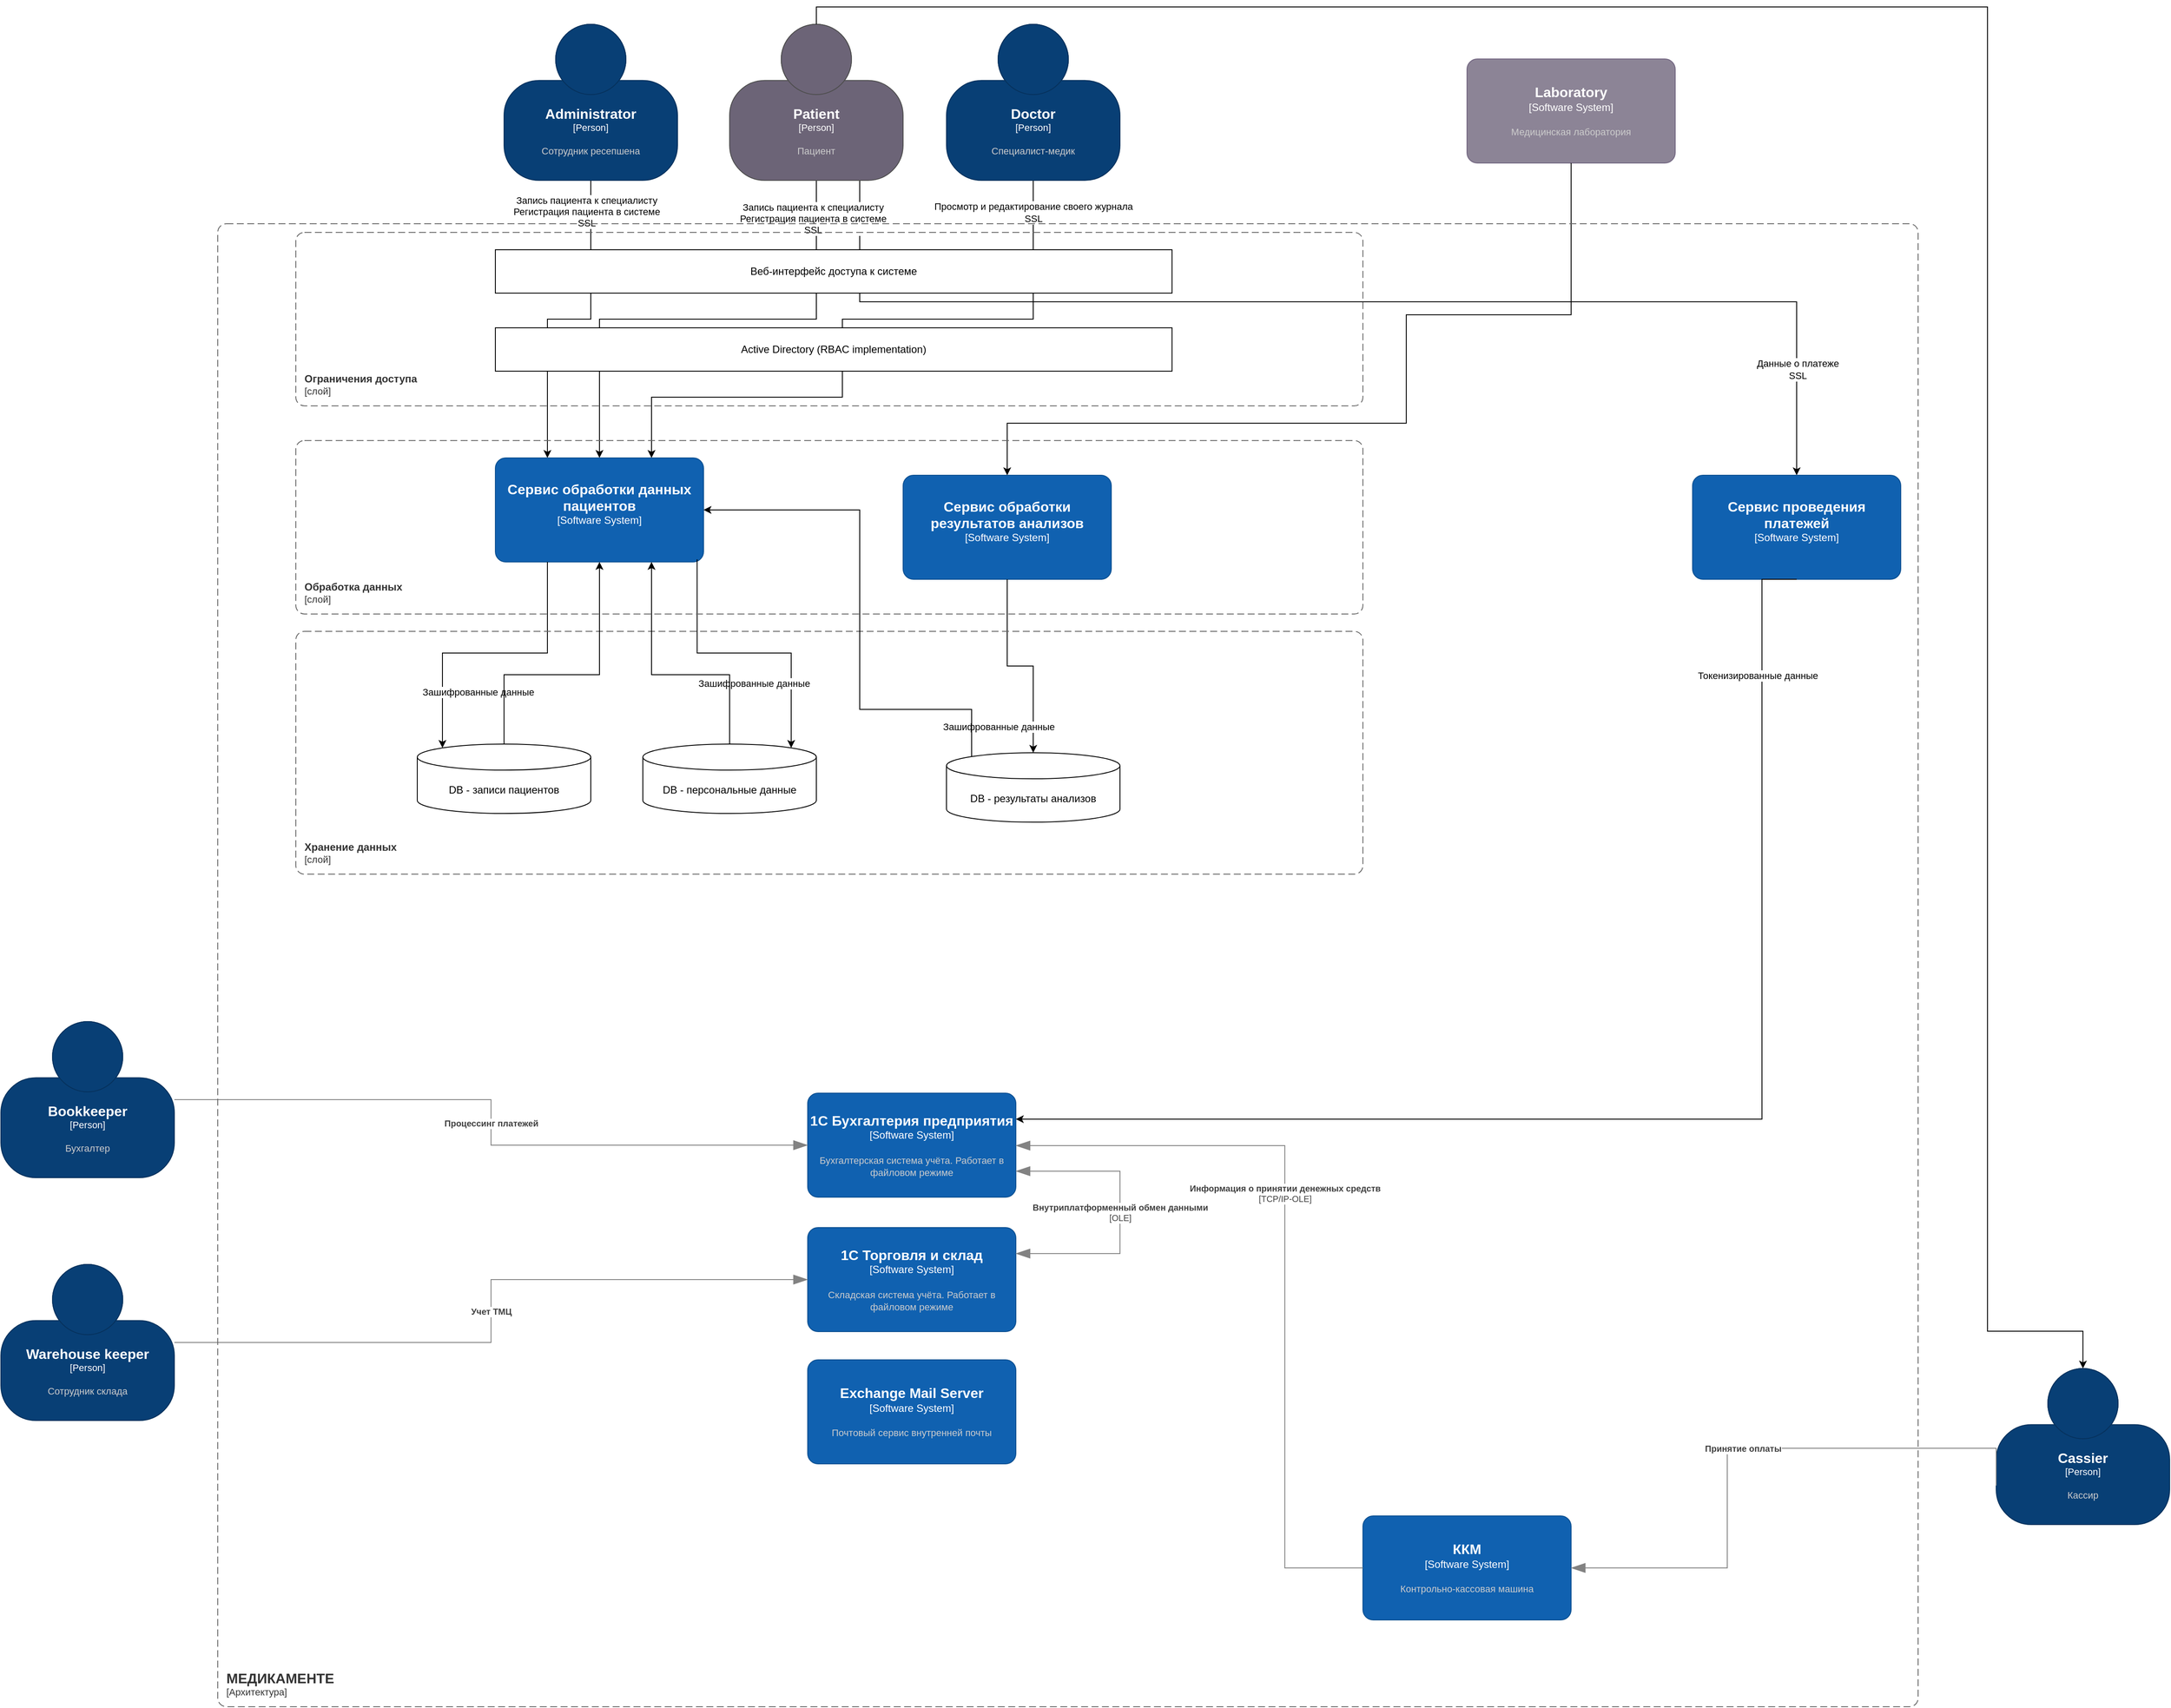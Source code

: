 <mxfile version="26.0.16">
  <diagram name="Страница — 1" id="flqb_vgoVWN2gIgyEzhE">
    <mxGraphModel dx="2878" dy="1887" grid="1" gridSize="10" guides="1" tooltips="1" connect="1" arrows="1" fold="1" page="1" pageScale="1" pageWidth="827" pageHeight="1169" math="0" shadow="0">
      <root>
        <mxCell id="0" />
        <mxCell id="1" parent="0" />
        <mxCell id="UXm_i9W23_YgZNJhrhPD-53" style="edgeStyle=orthogonalEdgeStyle;rounded=0;orthogonalLoop=1;jettySize=auto;html=1;exitX=0.75;exitY=1;exitDx=0;exitDy=0;exitPerimeter=0;entryX=0.5;entryY=0;entryDx=0;entryDy=0;entryPerimeter=0;" edge="1" parent="1" source="UXm_i9W23_YgZNJhrhPD-15" target="UXm_i9W23_YgZNJhrhPD-52">
          <mxGeometry relative="1" as="geometry">
            <Array as="points">
              <mxPoint x="120" y="320" />
              <mxPoint x="1200" y="320" />
            </Array>
          </mxGeometry>
        </mxCell>
        <mxCell id="UXm_i9W23_YgZNJhrhPD-57" value="Данные о платеже&lt;div&gt;SSL&lt;/div&gt;" style="edgeLabel;html=1;align=center;verticalAlign=middle;resizable=0;points=[];" vertex="1" connectable="0" parent="UXm_i9W23_YgZNJhrhPD-53">
          <mxGeometry x="0.828" y="1" relative="1" as="geometry">
            <mxPoint as="offset" />
          </mxGeometry>
        </mxCell>
        <mxCell id="UXm_i9W23_YgZNJhrhPD-16" style="edgeStyle=orthogonalEdgeStyle;rounded=0;orthogonalLoop=1;jettySize=auto;html=1;exitX=0.5;exitY=1;exitDx=0;exitDy=0;exitPerimeter=0;entryX=0.5;entryY=0;entryDx=0;entryDy=0;entryPerimeter=0;" edge="1" parent="1" source="UXm_i9W23_YgZNJhrhPD-15" target="UXm_i9W23_YgZNJhrhPD-8">
          <mxGeometry relative="1" as="geometry" />
        </mxCell>
        <mxCell id="UXm_i9W23_YgZNJhrhPD-20" value="Запись пациента к специалисту&lt;div&gt;Регистрация пациента в системе&lt;/div&gt;&lt;div&gt;SSL&lt;/div&gt;" style="edgeLabel;html=1;align=center;verticalAlign=middle;resizable=0;points=[];" vertex="1" connectable="0" parent="UXm_i9W23_YgZNJhrhPD-16">
          <mxGeometry x="-0.848" y="-4" relative="1" as="geometry">
            <mxPoint as="offset" />
          </mxGeometry>
        </mxCell>
        <mxCell id="UXm_i9W23_YgZNJhrhPD-22" style="edgeStyle=orthogonalEdgeStyle;rounded=0;orthogonalLoop=1;jettySize=auto;html=1;exitX=0.5;exitY=1;exitDx=0;exitDy=0;exitPerimeter=0;entryX=0.75;entryY=0;entryDx=0;entryDy=0;entryPerimeter=0;" edge="1" parent="1" source="UXm_i9W23_YgZNJhrhPD-3" target="UXm_i9W23_YgZNJhrhPD-8">
          <mxGeometry relative="1" as="geometry">
            <Array as="points">
              <mxPoint x="320" y="340" />
              <mxPoint x="100" y="340" />
              <mxPoint x="100" y="430" />
              <mxPoint x="-120" y="430" />
            </Array>
          </mxGeometry>
        </mxCell>
        <mxCell id="UXm_i9W23_YgZNJhrhPD-24" value="Просмотр и редактирование своего журнала&lt;div&gt;SSL&lt;/div&gt;" style="edgeLabel;html=1;align=center;verticalAlign=middle;resizable=0;points=[];" vertex="1" connectable="0" parent="UXm_i9W23_YgZNJhrhPD-22">
          <mxGeometry x="-0.903" relative="1" as="geometry">
            <mxPoint as="offset" />
          </mxGeometry>
        </mxCell>
        <object placeholders="1" c4Name="Doctor" c4Type="Person" c4Description="Специалист-медик" label="&lt;font style=&quot;font-size: 16px&quot;&gt;&lt;b&gt;%c4Name%&lt;/b&gt;&lt;/font&gt;&lt;div&gt;[%c4Type%]&lt;/div&gt;&lt;br&gt;&lt;div&gt;&lt;font style=&quot;font-size: 11px&quot;&gt;&lt;font color=&quot;#cccccc&quot;&gt;%c4Description%&lt;/font&gt;&lt;/div&gt;" id="UXm_i9W23_YgZNJhrhPD-3">
          <mxCell style="html=1;fontSize=11;dashed=0;whiteSpace=wrap;fillColor=#083F75;strokeColor=#06315C;fontColor=#ffffff;shape=mxgraph.c4.person2;align=center;metaEdit=1;points=[[0.5,0,0],[1,0.5,0],[1,0.75,0],[0.75,1,0],[0.5,1,0],[0.25,1,0],[0,0.75,0],[0,0.5,0]];resizable=0;" vertex="1" parent="1">
            <mxGeometry x="220" width="200" height="180" as="geometry" />
          </mxCell>
        </object>
        <mxCell id="UXm_i9W23_YgZNJhrhPD-7" style="edgeStyle=orthogonalEdgeStyle;rounded=0;orthogonalLoop=1;jettySize=auto;html=1;exitX=0.5;exitY=1;exitDx=0;exitDy=0;exitPerimeter=0;entryX=0.25;entryY=0;entryDx=0;entryDy=0;entryPerimeter=0;" edge="1" parent="1" source="UXm_i9W23_YgZNJhrhPD-4" target="UXm_i9W23_YgZNJhrhPD-8">
          <mxGeometry relative="1" as="geometry" />
        </mxCell>
        <mxCell id="UXm_i9W23_YgZNJhrhPD-10" value="Запись пациента к специалисту&lt;div&gt;Регистрация пациента в системе&lt;/div&gt;&lt;div&gt;SSL&lt;/div&gt;" style="edgeLabel;html=1;align=center;verticalAlign=middle;resizable=0;points=[];" vertex="1" connectable="0" parent="UXm_i9W23_YgZNJhrhPD-7">
          <mxGeometry x="-0.808" y="-5" relative="1" as="geometry">
            <mxPoint as="offset" />
          </mxGeometry>
        </mxCell>
        <object placeholders="1" c4Name="Administrator" c4Type="Person" c4Description="Сотрудник ресепшена" label="&lt;font style=&quot;font-size: 16px&quot;&gt;&lt;b&gt;%c4Name%&lt;/b&gt;&lt;/font&gt;&lt;div&gt;[%c4Type%]&lt;/div&gt;&lt;br&gt;&lt;div&gt;&lt;font style=&quot;font-size: 11px&quot;&gt;&lt;font color=&quot;#cccccc&quot;&gt;%c4Description%&lt;/font&gt;&lt;/div&gt;" id="UXm_i9W23_YgZNJhrhPD-4">
          <mxCell style="html=1;fontSize=11;dashed=0;whiteSpace=wrap;fillColor=#083F75;strokeColor=#06315C;fontColor=#ffffff;shape=mxgraph.c4.person2;align=center;metaEdit=1;points=[[0.5,0,0],[1,0.5,0],[1,0.75,0],[0.75,1,0],[0.5,1,0],[0.25,1,0],[0,0.75,0],[0,0.5,0]];resizable=0;" vertex="1" parent="1">
            <mxGeometry x="-290" width="200" height="180" as="geometry" />
          </mxCell>
        </object>
        <mxCell id="UXm_i9W23_YgZNJhrhPD-5" value="DB - записи пациентов" style="shape=cylinder3;whiteSpace=wrap;html=1;boundedLbl=1;backgroundOutline=1;size=15;" vertex="1" parent="1">
          <mxGeometry x="-390" y="830" width="200" height="80" as="geometry" />
        </mxCell>
        <object placeholders="1" c4Name="Сервис обработки данных пациентов" c4Type="Software System" c4Description="" label="&lt;font style=&quot;font-size: 16px&quot;&gt;&lt;b&gt;%c4Name%&lt;/b&gt;&lt;/font&gt;&lt;div&gt;[%c4Type%]&lt;/div&gt;&lt;br&gt;&lt;div&gt;&lt;font style=&quot;font-size: 11px&quot;&gt;&lt;font color=&quot;#cccccc&quot;&gt;%c4Description%&lt;/font&gt;&lt;/div&gt;" id="UXm_i9W23_YgZNJhrhPD-8">
          <mxCell style="rounded=1;whiteSpace=wrap;html=1;labelBackgroundColor=none;fillColor=#1061B0;fontColor=#ffffff;align=center;arcSize=10;strokeColor=#0D5091;metaEdit=1;resizable=0;points=[[0.25,0,0],[0.5,0,0],[0.75,0,0],[1,0.25,0],[1,0.5,0],[1,0.75,0],[0.75,1,0],[0.5,1,0],[0.25,1,0],[0,0.75,0],[0,0.5,0],[0,0.25,0]];" vertex="1" parent="1">
            <mxGeometry x="-300" y="500" width="240" height="120" as="geometry" />
          </mxCell>
        </object>
        <mxCell id="UXm_i9W23_YgZNJhrhPD-9" value="Веб-интерфейс доступа к системе" style="rounded=0;whiteSpace=wrap;html=1;" vertex="1" parent="1">
          <mxGeometry x="-300" y="260" width="780" height="50" as="geometry" />
        </mxCell>
        <mxCell id="UXm_i9W23_YgZNJhrhPD-6" value="Active Directory (RBAC implementation)" style="rounded=0;whiteSpace=wrap;html=1;" vertex="1" parent="1">
          <mxGeometry x="-300" y="350" width="780" height="50" as="geometry" />
        </mxCell>
        <mxCell id="UXm_i9W23_YgZNJhrhPD-12" style="edgeStyle=orthogonalEdgeStyle;rounded=0;orthogonalLoop=1;jettySize=auto;html=1;exitX=0.25;exitY=1;exitDx=0;exitDy=0;exitPerimeter=0;entryX=0.145;entryY=0;entryDx=0;entryDy=4.35;entryPerimeter=0;" edge="1" parent="1" source="UXm_i9W23_YgZNJhrhPD-8" target="UXm_i9W23_YgZNJhrhPD-5">
          <mxGeometry relative="1" as="geometry" />
        </mxCell>
        <mxCell id="UXm_i9W23_YgZNJhrhPD-13" value="Зашифрованные данные" style="edgeLabel;html=1;align=center;verticalAlign=middle;resizable=0;points=[];" vertex="1" connectable="0" parent="UXm_i9W23_YgZNJhrhPD-12">
          <mxGeometry x="-0.24" relative="1" as="geometry">
            <mxPoint x="-58" y="45" as="offset" />
          </mxGeometry>
        </mxCell>
        <object placeholders="1" c4Name="Patient" c4Type="Person" c4Description="Пациент" label="&lt;font style=&quot;font-size: 16px&quot;&gt;&lt;b&gt;%c4Name%&lt;/b&gt;&lt;/font&gt;&lt;div&gt;[%c4Type%]&lt;/div&gt;&lt;br&gt;&lt;div&gt;&lt;font style=&quot;font-size: 11px&quot;&gt;&lt;font color=&quot;#cccccc&quot;&gt;%c4Description%&lt;/font&gt;&lt;/div&gt;" id="UXm_i9W23_YgZNJhrhPD-15">
          <mxCell style="html=1;fontSize=11;dashed=0;whiteSpace=wrap;fillColor=#6C6477;strokeColor=#4D4D4D;fontColor=#ffffff;shape=mxgraph.c4.person2;align=center;metaEdit=1;points=[[0.5,0,0],[1,0.5,0],[1,0.75,0],[0.75,1,0],[0.5,1,0],[0.25,1,0],[0,0.75,0],[0,0.5,0]];resizable=0;" vertex="1" parent="1">
            <mxGeometry x="-30" width="200" height="180" as="geometry" />
          </mxCell>
        </object>
        <mxCell id="UXm_i9W23_YgZNJhrhPD-17" value="DB - персональные данные" style="shape=cylinder3;whiteSpace=wrap;html=1;boundedLbl=1;backgroundOutline=1;size=15;" vertex="1" parent="1">
          <mxGeometry x="-130" y="830" width="200" height="80" as="geometry" />
        </mxCell>
        <mxCell id="UXm_i9W23_YgZNJhrhPD-18" style="edgeStyle=orthogonalEdgeStyle;rounded=0;orthogonalLoop=1;jettySize=auto;html=1;exitX=0.969;exitY=0.975;exitDx=0;exitDy=0;exitPerimeter=0;entryX=0.855;entryY=0;entryDx=0;entryDy=4.35;entryPerimeter=0;" edge="1" parent="1" source="UXm_i9W23_YgZNJhrhPD-8" target="UXm_i9W23_YgZNJhrhPD-17">
          <mxGeometry relative="1" as="geometry" />
        </mxCell>
        <mxCell id="UXm_i9W23_YgZNJhrhPD-19" value="Зашифрованные данные" style="edgeLabel;html=1;align=center;verticalAlign=middle;resizable=0;points=[];" vertex="1" connectable="0" parent="UXm_i9W23_YgZNJhrhPD-18">
          <mxGeometry x="-0.218" y="-1" relative="1" as="geometry">
            <mxPoint x="46" y="34" as="offset" />
          </mxGeometry>
        </mxCell>
        <mxCell id="UXm_i9W23_YgZNJhrhPD-21" style="edgeStyle=orthogonalEdgeStyle;rounded=0;orthogonalLoop=1;jettySize=auto;html=1;exitX=0.5;exitY=1;exitDx=0;exitDy=0;exitPerimeter=0;" edge="1" parent="1" source="UXm_i9W23_YgZNJhrhPD-3" target="UXm_i9W23_YgZNJhrhPD-3">
          <mxGeometry relative="1" as="geometry" />
        </mxCell>
        <object placeholders="1" c4Name="Сервис обработки результатов анализов" c4Type="Software System" c4Description="" label="&lt;font style=&quot;font-size: 16px&quot;&gt;&lt;b&gt;%c4Name%&lt;/b&gt;&lt;/font&gt;&lt;div&gt;[%c4Type%]&lt;/div&gt;&lt;br&gt;&lt;div&gt;&lt;font style=&quot;font-size: 11px&quot;&gt;&lt;font color=&quot;#cccccc&quot;&gt;%c4Description%&lt;/font&gt;&lt;/div&gt;" id="UXm_i9W23_YgZNJhrhPD-27">
          <mxCell style="rounded=1;whiteSpace=wrap;html=1;labelBackgroundColor=none;fillColor=#1061B0;fontColor=#ffffff;align=center;arcSize=10;strokeColor=#0D5091;metaEdit=1;resizable=0;points=[[0.25,0,0],[0.5,0,0],[0.75,0,0],[1,0.25,0],[1,0.5,0],[1,0.75,0],[0.75,1,0],[0.5,1,0],[0.25,1,0],[0,0.75,0],[0,0.5,0],[0,0.25,0]];" vertex="1" parent="1">
            <mxGeometry x="170" y="520" width="240" height="120" as="geometry" />
          </mxCell>
        </object>
        <object placeholders="1" c4Name="Laboratory" c4Type="Software System" c4Description="Медицинская лаборатория" label="&lt;font style=&quot;font-size: 16px&quot;&gt;&lt;b&gt;%c4Name%&lt;/b&gt;&lt;/font&gt;&lt;div&gt;[%c4Type%]&lt;/div&gt;&lt;br&gt;&lt;div&gt;&lt;font style=&quot;font-size: 11px&quot;&gt;&lt;font color=&quot;#cccccc&quot;&gt;%c4Description%&lt;/font&gt;&lt;/div&gt;" id="UXm_i9W23_YgZNJhrhPD-28">
          <mxCell style="rounded=1;whiteSpace=wrap;html=1;labelBackgroundColor=none;fillColor=#8C8496;fontColor=#ffffff;align=center;arcSize=10;strokeColor=#736782;metaEdit=1;resizable=0;points=[[0.25,0,0],[0.5,0,0],[0.75,0,0],[1,0.25,0],[1,0.5,0],[1,0.75,0],[0.75,1,0],[0.5,1,0],[0.25,1,0],[0,0.75,0],[0,0.5,0],[0,0.25,0]];" vertex="1" parent="1">
            <mxGeometry x="820" y="40" width="240" height="120" as="geometry" />
          </mxCell>
        </object>
        <mxCell id="UXm_i9W23_YgZNJhrhPD-30" style="edgeStyle=orthogonalEdgeStyle;rounded=0;orthogonalLoop=1;jettySize=auto;html=1;exitX=0.5;exitY=1;exitDx=0;exitDy=0;exitPerimeter=0;entryX=0.5;entryY=0;entryDx=0;entryDy=0;entryPerimeter=0;" edge="1" parent="1" source="UXm_i9W23_YgZNJhrhPD-28" target="UXm_i9W23_YgZNJhrhPD-27">
          <mxGeometry relative="1" as="geometry">
            <Array as="points">
              <mxPoint x="940" y="335" />
              <mxPoint x="750" y="335" />
              <mxPoint x="750" y="460" />
              <mxPoint x="290" y="460" />
            </Array>
          </mxGeometry>
        </mxCell>
        <mxCell id="UXm_i9W23_YgZNJhrhPD-32" value="DB - результаты анализов" style="shape=cylinder3;whiteSpace=wrap;html=1;boundedLbl=1;backgroundOutline=1;size=15;" vertex="1" parent="1">
          <mxGeometry x="220" y="840" width="200" height="80" as="geometry" />
        </mxCell>
        <mxCell id="UXm_i9W23_YgZNJhrhPD-33" style="edgeStyle=orthogonalEdgeStyle;rounded=0;orthogonalLoop=1;jettySize=auto;html=1;exitX=0.5;exitY=1;exitDx=0;exitDy=0;exitPerimeter=0;entryX=0.5;entryY=0;entryDx=0;entryDy=0;entryPerimeter=0;" edge="1" parent="1" source="UXm_i9W23_YgZNJhrhPD-27" target="UXm_i9W23_YgZNJhrhPD-32">
          <mxGeometry relative="1" as="geometry" />
        </mxCell>
        <mxCell id="UXm_i9W23_YgZNJhrhPD-35" value="Зашифрованные данные" style="edgeLabel;html=1;align=center;verticalAlign=middle;resizable=0;points=[];" vertex="1" connectable="0" parent="UXm_i9W23_YgZNJhrhPD-33">
          <mxGeometry x="-0.277" y="3" relative="1" as="geometry">
            <mxPoint x="-13" y="87" as="offset" />
          </mxGeometry>
        </mxCell>
        <object placeholders="1" c4Name="Обработка данных" c4Type="" c4Application="слой" label="&lt;font style=&quot;font-size: 12px&quot;&gt;&lt;b&gt;&lt;div style=&quot;text-align: left&quot;&gt;%c4Name%&lt;/div&gt;&lt;/b&gt;&lt;/font&gt;&lt;div style=&quot;text-align: left&quot;&gt;[%c4Application%]&lt;/div&gt;" id="UXm_i9W23_YgZNJhrhPD-34">
          <mxCell style="rounded=1;fontSize=11;whiteSpace=wrap;html=1;dashed=1;arcSize=20;fillColor=none;strokeColor=#666666;fontColor=#333333;labelBackgroundColor=none;align=left;verticalAlign=bottom;labelBorderColor=none;spacingTop=0;spacing=10;dashPattern=8 4;metaEdit=1;rotatable=0;perimeter=rectanglePerimeter;noLabel=0;labelPadding=0;allowArrows=0;connectable=0;expand=0;recursiveResize=0;editable=1;pointerEvents=0;absoluteArcSize=1;points=[[0.25,0,0],[0.5,0,0],[0.75,0,0],[1,0.25,0],[1,0.5,0],[1,0.75,0],[0.75,1,0],[0.5,1,0],[0.25,1,0],[0,0.75,0],[0,0.5,0],[0,0.25,0]];" vertex="1" parent="1">
            <mxGeometry x="-530" y="480" width="1230" height="200" as="geometry" />
          </mxCell>
        </object>
        <object placeholders="1" c4Name="Ограничения доступа" c4Type="" c4Application="слой" label="&lt;font style=&quot;font-size: 12px&quot;&gt;&lt;b&gt;&lt;div style=&quot;text-align: left&quot;&gt;%c4Name%&lt;/div&gt;&lt;/b&gt;&lt;/font&gt;&lt;div style=&quot;text-align: left&quot;&gt;[%c4Application%]&lt;/div&gt;" id="UXm_i9W23_YgZNJhrhPD-36">
          <mxCell style="rounded=1;fontSize=11;whiteSpace=wrap;html=1;dashed=1;arcSize=20;fillColor=none;strokeColor=#666666;fontColor=#333333;labelBackgroundColor=none;align=left;verticalAlign=bottom;labelBorderColor=none;spacingTop=0;spacing=10;dashPattern=8 4;metaEdit=1;rotatable=0;perimeter=rectanglePerimeter;noLabel=0;labelPadding=0;allowArrows=0;connectable=0;expand=0;recursiveResize=0;editable=1;pointerEvents=0;absoluteArcSize=1;points=[[0.25,0,0],[0.5,0,0],[0.75,0,0],[1,0.25,0],[1,0.5,0],[1,0.75,0],[0.75,1,0],[0.5,1,0],[0.25,1,0],[0,0.75,0],[0,0.5,0],[0,0.25,0]];" vertex="1" parent="1">
            <mxGeometry x="-530" y="240" width="1230" height="200" as="geometry" />
          </mxCell>
        </object>
        <object placeholders="1" c4Name="Хранение данных" c4Type="" c4Application="слой" label="&lt;font style=&quot;font-size: 12px&quot;&gt;&lt;b&gt;&lt;div style=&quot;text-align: left&quot;&gt;%c4Name%&lt;/div&gt;&lt;/b&gt;&lt;/font&gt;&lt;div style=&quot;text-align: left&quot;&gt;[%c4Application%]&lt;/div&gt;" id="UXm_i9W23_YgZNJhrhPD-37">
          <mxCell style="rounded=1;fontSize=11;whiteSpace=wrap;html=1;dashed=1;arcSize=20;fillColor=none;strokeColor=#666666;fontColor=#333333;labelBackgroundColor=none;align=left;verticalAlign=bottom;labelBorderColor=none;spacingTop=0;spacing=10;dashPattern=8 4;metaEdit=1;rotatable=0;perimeter=rectanglePerimeter;noLabel=0;labelPadding=0;allowArrows=0;connectable=0;expand=0;recursiveResize=0;editable=1;pointerEvents=0;absoluteArcSize=1;points=[[0.25,0,0],[0.5,0,0],[0.75,0,0],[1,0.25,0],[1,0.5,0],[1,0.75,0],[0.75,1,0],[0.5,1,0],[0.25,1,0],[0,0.75,0],[0,0.5,0],[0,0.25,0]];" vertex="1" parent="1">
            <mxGeometry x="-530" y="700" width="1230" height="280" as="geometry" />
          </mxCell>
        </object>
        <object placeholders="1" c4Name="Bookkeeper" c4Type="Person" c4Description="Бухгалтер" label="&lt;font style=&quot;font-size: 16px&quot;&gt;&lt;b&gt;%c4Name%&lt;/b&gt;&lt;/font&gt;&lt;div&gt;[%c4Type%]&lt;/div&gt;&lt;br&gt;&lt;div&gt;&lt;font style=&quot;font-size: 11px&quot;&gt;&lt;font color=&quot;#cccccc&quot;&gt;%c4Description%&lt;/font&gt;&lt;/div&gt;" id="UXm_i9W23_YgZNJhrhPD-38">
          <mxCell style="html=1;fontSize=11;dashed=0;whiteSpace=wrap;fillColor=#083F75;strokeColor=#06315C;fontColor=#ffffff;shape=mxgraph.c4.person2;align=center;metaEdit=1;points=[[0.5,0,0],[1,0.5,0],[1,0.75,0],[0.75,1,0],[0.5,1,0],[0.25,1,0],[0,0.75,0],[0,0.5,0]];resizable=0;" vertex="1" parent="1">
            <mxGeometry x="-870" y="1150" width="200" height="180" as="geometry" />
          </mxCell>
        </object>
        <object placeholders="1" c4Name="Cassier" c4Type="Person" c4Description="Кассир" label="&lt;font style=&quot;font-size: 16px&quot;&gt;&lt;b&gt;%c4Name%&lt;/b&gt;&lt;/font&gt;&lt;div&gt;[%c4Type%]&lt;/div&gt;&lt;br&gt;&lt;div&gt;&lt;font style=&quot;font-size: 11px&quot;&gt;&lt;font color=&quot;#cccccc&quot;&gt;%c4Description%&lt;/font&gt;&lt;/div&gt;" id="UXm_i9W23_YgZNJhrhPD-39">
          <mxCell style="html=1;fontSize=11;dashed=0;whiteSpace=wrap;fillColor=#083F75;strokeColor=#06315C;fontColor=#ffffff;shape=mxgraph.c4.person2;align=center;metaEdit=1;points=[[0.5,0,0],[1,0.5,0],[1,0.75,0],[0.75,1,0],[0.5,1,0],[0.25,1,0],[0,0.75,0],[0,0.5,0]];resizable=0;" vertex="1" parent="1">
            <mxGeometry x="1430" y="1550" width="200" height="180" as="geometry" />
          </mxCell>
        </object>
        <object placeholders="1" c4Name="1C Бухгалтерия предприятия" c4Type="Software System" c4Description="Бухгалтерская система учёта. Работает в файловом режиме" label="&lt;font style=&quot;font-size: 16px&quot;&gt;&lt;b&gt;%c4Name%&lt;/b&gt;&lt;/font&gt;&lt;div&gt;[%c4Type%]&lt;/div&gt;&lt;br&gt;&lt;div&gt;&lt;font style=&quot;font-size: 11px&quot;&gt;&lt;font color=&quot;#cccccc&quot;&gt;%c4Description%&lt;/font&gt;&lt;/div&gt;" id="UXm_i9W23_YgZNJhrhPD-41">
          <mxCell style="rounded=1;whiteSpace=wrap;html=1;labelBackgroundColor=none;fillColor=#1061B0;fontColor=#ffffff;align=center;arcSize=10;strokeColor=#0D5091;metaEdit=1;resizable=0;points=[[0.25,0,0],[0.5,0,0],[0.75,0,0],[1,0.25,0],[1,0.5,0],[1,0.75,0],[0.75,1,0],[0.5,1,0],[0.25,1,0],[0,0.75,0],[0,0.5,0],[0,0.25,0]];" vertex="1" parent="1">
            <mxGeometry x="60" y="1232.5" width="240" height="120" as="geometry" />
          </mxCell>
        </object>
        <object placeholders="1" c4Name="ККМ" c4Type="Software System" c4Description="Контрольно-кассовая машина" label="&lt;font style=&quot;font-size: 16px&quot;&gt;&lt;b&gt;%c4Name%&lt;/b&gt;&lt;/font&gt;&lt;div&gt;[%c4Type%]&lt;/div&gt;&lt;br&gt;&lt;div&gt;&lt;font style=&quot;font-size: 11px&quot;&gt;&lt;font color=&quot;#cccccc&quot;&gt;%c4Description%&lt;/font&gt;&lt;/div&gt;" id="UXm_i9W23_YgZNJhrhPD-42">
          <mxCell style="rounded=1;whiteSpace=wrap;html=1;labelBackgroundColor=none;fillColor=#1061B0;fontColor=#ffffff;align=center;arcSize=10;strokeColor=#0D5091;metaEdit=1;resizable=0;points=[[0.25,0,0],[0.5,0,0],[0.75,0,0],[1,0.25,0],[1,0.5,0],[1,0.75,0],[0.75,1,0],[0.5,1,0],[0.25,1,0],[0,0.75,0],[0,0.5,0],[0,0.25,0]];" vertex="1" parent="1">
            <mxGeometry x="700" y="1720" width="240" height="120" as="geometry" />
          </mxCell>
        </object>
        <object placeholders="1" c4Name="Exchange Mail Server" c4Type="Software System" c4Description="Почтовый сервис внутренней почты" label="&lt;font style=&quot;font-size: 16px&quot;&gt;&lt;b&gt;%c4Name%&lt;/b&gt;&lt;/font&gt;&lt;div&gt;[%c4Type%]&lt;/div&gt;&lt;br&gt;&lt;div&gt;&lt;font style=&quot;font-size: 11px&quot;&gt;&lt;font color=&quot;#cccccc&quot;&gt;%c4Description%&lt;/font&gt;&lt;/div&gt;" id="UXm_i9W23_YgZNJhrhPD-43">
          <mxCell style="rounded=1;whiteSpace=wrap;html=1;labelBackgroundColor=none;fillColor=#1061B0;fontColor=#ffffff;align=center;arcSize=10;strokeColor=#0D5091;metaEdit=1;resizable=0;points=[[0.25,0,0],[0.5,0,0],[0.75,0,0],[1,0.25,0],[1,0.5,0],[1,0.75,0],[0.75,1,0],[0.5,1,0],[0.25,1,0],[0,0.75,0],[0,0.5,0],[0,0.25,0]];" vertex="1" parent="1">
            <mxGeometry x="60" y="1540" width="240" height="120" as="geometry" />
          </mxCell>
        </object>
        <object placeholders="1" c4Name="1C Торговля и склад" c4Type="Software System" c4Description="Складская система учёта. Работает в файловом режиме" label="&lt;font style=&quot;font-size: 16px&quot;&gt;&lt;b&gt;%c4Name%&lt;/b&gt;&lt;/font&gt;&lt;div&gt;[%c4Type%]&lt;/div&gt;&lt;br&gt;&lt;div&gt;&lt;font style=&quot;font-size: 11px&quot;&gt;&lt;font color=&quot;#cccccc&quot;&gt;%c4Description%&lt;/font&gt;&lt;/div&gt;" id="UXm_i9W23_YgZNJhrhPD-44">
          <mxCell style="rounded=1;whiteSpace=wrap;html=1;labelBackgroundColor=none;fillColor=#1061B0;fontColor=#ffffff;align=center;arcSize=10;strokeColor=#0D5091;metaEdit=1;resizable=0;points=[[0.25,0,0],[0.5,0,0],[0.75,0,0],[1,0.25,0],[1,0.5,0],[1,0.75,0],[0.75,1,0],[0.5,1,0],[0.25,1,0],[0,0.75,0],[0,0.5,0],[0,0.25,0]];" vertex="1" parent="1">
            <mxGeometry x="60" y="1387.5" width="240" height="120" as="geometry" />
          </mxCell>
        </object>
        <object placeholders="1" c4Name="Warehouse keeper" c4Type="Person" c4Description="Сотрудник склада" label="&lt;font style=&quot;font-size: 16px&quot;&gt;&lt;b&gt;%c4Name%&lt;/b&gt;&lt;/font&gt;&lt;div&gt;[%c4Type%]&lt;/div&gt;&lt;br&gt;&lt;div&gt;&lt;font style=&quot;font-size: 11px&quot;&gt;&lt;font color=&quot;#cccccc&quot;&gt;%c4Description%&lt;/font&gt;&lt;/div&gt;" id="UXm_i9W23_YgZNJhrhPD-45">
          <mxCell style="html=1;fontSize=11;dashed=0;whiteSpace=wrap;fillColor=#083F75;strokeColor=#06315C;fontColor=#ffffff;shape=mxgraph.c4.person2;align=center;metaEdit=1;points=[[0.5,0,0],[1,0.5,0],[1,0.75,0],[0.75,1,0],[0.5,1,0],[0.25,1,0],[0,0.75,0],[0,0.5,0]];resizable=0;" vertex="1" parent="1">
            <mxGeometry x="-870" y="1430" width="200" height="180" as="geometry" />
          </mxCell>
        </object>
        <object placeholders="1" c4Type="Relationship" c4Technology="OLE" c4Description="Внутриплатформенный обмен данными" label="&lt;div style=&quot;text-align: left&quot;&gt;&lt;div style=&quot;text-align: center&quot;&gt;&lt;b&gt;%c4Description%&lt;/b&gt;&lt;/div&gt;&lt;div style=&quot;text-align: center&quot;&gt;[%c4Technology%]&lt;/div&gt;&lt;/div&gt;" id="UXm_i9W23_YgZNJhrhPD-46">
          <mxCell style="endArrow=blockThin;html=1;fontSize=10;fontColor=#404040;strokeWidth=1;endFill=1;strokeColor=#828282;elbow=vertical;metaEdit=1;endSize=14;startSize=14;jumpStyle=arc;jumpSize=16;rounded=0;edgeStyle=orthogonalEdgeStyle;exitX=1;exitY=0.75;exitDx=0;exitDy=0;exitPerimeter=0;entryX=1;entryY=0.25;entryDx=0;entryDy=0;entryPerimeter=0;startArrow=blockThin;startFill=1;" edge="1" parent="1" source="UXm_i9W23_YgZNJhrhPD-41" target="UXm_i9W23_YgZNJhrhPD-44">
            <mxGeometry width="240" relative="1" as="geometry">
              <mxPoint x="150" y="1367.5" as="sourcePoint" />
              <mxPoint x="390" y="1367.5" as="targetPoint" />
              <Array as="points">
                <mxPoint x="420" y="1323" />
                <mxPoint x="420" y="1418" />
              </Array>
            </mxGeometry>
          </mxCell>
        </object>
        <object placeholders="1" c4Type="Relationship" c4Description="Учет ТМЦ" label="&lt;div style=&quot;text-align: left&quot;&gt;&lt;div style=&quot;text-align: center&quot;&gt;&lt;b&gt;%c4Description%&lt;/b&gt;&lt;/div&gt;" id="UXm_i9W23_YgZNJhrhPD-47">
          <mxCell style="endArrow=blockThin;html=1;fontSize=10;fontColor=#404040;strokeWidth=1;endFill=1;strokeColor=#828282;elbow=vertical;metaEdit=1;endSize=14;startSize=14;jumpStyle=arc;jumpSize=16;rounded=0;edgeStyle=orthogonalEdgeStyle;exitX=1;exitY=0.5;exitDx=0;exitDy=0;exitPerimeter=0;entryX=0;entryY=0.5;entryDx=0;entryDy=0;entryPerimeter=0;" edge="1" parent="1" source="UXm_i9W23_YgZNJhrhPD-45" target="UXm_i9W23_YgZNJhrhPD-44">
            <mxGeometry width="240" relative="1" as="geometry">
              <mxPoint x="-60" y="1440" as="sourcePoint" />
              <mxPoint x="180" y="1440" as="targetPoint" />
            </mxGeometry>
          </mxCell>
        </object>
        <object placeholders="1" c4Type="Relationship" c4Description="Процессинг платежей" label="&lt;div style=&quot;text-align: left&quot;&gt;&lt;div style=&quot;text-align: center&quot;&gt;&lt;b&gt;%c4Description%&lt;/b&gt;&lt;/div&gt;" id="UXm_i9W23_YgZNJhrhPD-48">
          <mxCell style="endArrow=blockThin;html=1;fontSize=10;fontColor=#404040;strokeWidth=1;endFill=1;strokeColor=#828282;elbow=vertical;metaEdit=1;endSize=14;startSize=14;jumpStyle=arc;jumpSize=16;rounded=0;edgeStyle=orthogonalEdgeStyle;exitX=1;exitY=0.5;exitDx=0;exitDy=0;exitPerimeter=0;entryX=0;entryY=0.5;entryDx=0;entryDy=0;entryPerimeter=0;" edge="1" parent="1" source="UXm_i9W23_YgZNJhrhPD-38" target="UXm_i9W23_YgZNJhrhPD-41">
            <mxGeometry width="240" relative="1" as="geometry">
              <mxPoint x="-390" y="1490" as="sourcePoint" />
              <mxPoint x="70" y="1458" as="targetPoint" />
            </mxGeometry>
          </mxCell>
        </object>
        <object placeholders="1" c4Type="Relationship" c4Technology="TCP/IP-OLE" c4Description="Информация о принятии денежных средств" label="&lt;div style=&quot;text-align: left&quot;&gt;&lt;div style=&quot;text-align: center&quot;&gt;&lt;b&gt;%c4Description%&lt;/b&gt;&lt;/div&gt;&lt;div style=&quot;text-align: center&quot;&gt;[%c4Technology%]&lt;/div&gt;&lt;/div&gt;" id="UXm_i9W23_YgZNJhrhPD-49">
          <mxCell style="endArrow=blockThin;html=1;fontSize=10;fontColor=#404040;strokeWidth=1;endFill=1;strokeColor=#828282;elbow=vertical;metaEdit=1;endSize=14;startSize=14;jumpStyle=arc;jumpSize=16;rounded=0;edgeStyle=orthogonalEdgeStyle;exitX=0;exitY=0.5;exitDx=0;exitDy=0;exitPerimeter=0;startArrow=none;startFill=0;" edge="1" parent="1" source="UXm_i9W23_YgZNJhrhPD-42">
            <mxGeometry x="0.177" width="240" relative="1" as="geometry">
              <mxPoint x="310" y="1303" as="sourcePoint" />
              <mxPoint x="300" y="1293" as="targetPoint" />
              <Array as="points">
                <mxPoint x="610" y="1780" />
                <mxPoint x="610" y="1293" />
                <mxPoint x="300" y="1293" />
              </Array>
              <mxPoint as="offset" />
            </mxGeometry>
          </mxCell>
        </object>
        <object placeholders="1" c4Type="Relationship" c4Description="Принятие оплаты" label="&lt;div style=&quot;text-align: left&quot;&gt;&lt;div style=&quot;text-align: center&quot;&gt;&lt;b&gt;%c4Description%&lt;/b&gt;&lt;/div&gt;" id="UXm_i9W23_YgZNJhrhPD-50">
          <mxCell style="endArrow=blockThin;html=1;fontSize=10;fontColor=#404040;strokeWidth=1;endFill=1;strokeColor=#828282;elbow=vertical;metaEdit=1;endSize=14;startSize=14;jumpStyle=arc;jumpSize=16;rounded=0;edgeStyle=orthogonalEdgeStyle;exitX=0;exitY=0.75;exitDx=0;exitDy=0;exitPerimeter=0;entryX=1;entryY=0.5;entryDx=0;entryDy=0;entryPerimeter=0;" edge="1" parent="1" source="UXm_i9W23_YgZNJhrhPD-39" target="UXm_i9W23_YgZNJhrhPD-42">
            <mxGeometry width="240" relative="1" as="geometry">
              <mxPoint x="-54" y="1932" as="sourcePoint" />
              <mxPoint x="406" y="1900" as="targetPoint" />
              <Array as="points">
                <mxPoint x="1120" y="1642" />
                <mxPoint x="1120" y="1780" />
              </Array>
              <mxPoint as="offset" />
            </mxGeometry>
          </mxCell>
        </object>
        <object placeholders="1" c4Name="Сервис проведения платежей" c4Type="Software System" c4Description="" label="&lt;font style=&quot;font-size: 16px&quot;&gt;&lt;b&gt;%c4Name%&lt;/b&gt;&lt;/font&gt;&lt;div&gt;[%c4Type%]&lt;/div&gt;&lt;br&gt;&lt;div&gt;&lt;font style=&quot;font-size: 11px&quot;&gt;&lt;font color=&quot;#cccccc&quot;&gt;%c4Description%&lt;/font&gt;&lt;/div&gt;" id="UXm_i9W23_YgZNJhrhPD-52">
          <mxCell style="rounded=1;whiteSpace=wrap;html=1;labelBackgroundColor=none;fillColor=#1061B0;fontColor=#ffffff;align=center;arcSize=10;strokeColor=#0D5091;metaEdit=1;resizable=0;points=[[0.25,0,0],[0.5,0,0],[0.75,0,0],[1,0.25,0],[1,0.5,0],[1,0.75,0],[0.75,1,0],[0.5,1,0],[0.25,1,0],[0,0.75,0],[0,0.5,0],[0,0.25,0]];" vertex="1" parent="1">
            <mxGeometry x="1080" y="520" width="240" height="120" as="geometry" />
          </mxCell>
        </object>
        <mxCell id="UXm_i9W23_YgZNJhrhPD-54" style="edgeStyle=orthogonalEdgeStyle;rounded=0;orthogonalLoop=1;jettySize=auto;html=1;exitX=0.5;exitY=1;exitDx=0;exitDy=0;exitPerimeter=0;entryX=1;entryY=0.25;entryDx=0;entryDy=0;entryPerimeter=0;" edge="1" parent="1" source="UXm_i9W23_YgZNJhrhPD-52" target="UXm_i9W23_YgZNJhrhPD-41">
          <mxGeometry relative="1" as="geometry">
            <Array as="points">
              <mxPoint x="1160" y="640" />
              <mxPoint x="1160" y="1262" />
            </Array>
          </mxGeometry>
        </mxCell>
        <mxCell id="UXm_i9W23_YgZNJhrhPD-56" value="Токенизированные данные" style="edgeLabel;html=1;align=center;verticalAlign=middle;resizable=0;points=[];" vertex="1" connectable="0" parent="UXm_i9W23_YgZNJhrhPD-54">
          <mxGeometry x="-0.803" y="-5" relative="1" as="geometry">
            <mxPoint y="1" as="offset" />
          </mxGeometry>
        </mxCell>
        <mxCell id="UXm_i9W23_YgZNJhrhPD-55" style="edgeStyle=orthogonalEdgeStyle;rounded=0;orthogonalLoop=1;jettySize=auto;html=1;exitX=0.5;exitY=0;exitDx=0;exitDy=0;exitPerimeter=0;entryX=0.5;entryY=0;entryDx=0;entryDy=0;entryPerimeter=0;" edge="1" parent="1" source="UXm_i9W23_YgZNJhrhPD-15" target="UXm_i9W23_YgZNJhrhPD-39">
          <mxGeometry relative="1" as="geometry">
            <Array as="points">
              <mxPoint x="70" y="-20" />
              <mxPoint x="1420" y="-20" />
              <mxPoint x="1420" y="1507" />
            </Array>
          </mxGeometry>
        </mxCell>
        <object placeholders="1" c4Name="МЕДИКАМЕНТЕ" c4Type="SystemScopeBoundary" c4Application="Архитектура" label="&lt;font style=&quot;font-size: 16px&quot;&gt;&lt;b&gt;&lt;div style=&quot;text-align: left&quot;&gt;%c4Name%&lt;/div&gt;&lt;/b&gt;&lt;/font&gt;&lt;div style=&quot;text-align: left&quot;&gt;[%c4Application%]&lt;/div&gt;" id="UXm_i9W23_YgZNJhrhPD-58">
          <mxCell style="rounded=1;fontSize=11;whiteSpace=wrap;html=1;dashed=1;arcSize=20;fillColor=none;strokeColor=#666666;fontColor=#333333;labelBackgroundColor=none;align=left;verticalAlign=bottom;labelBorderColor=none;spacingTop=0;spacing=10;dashPattern=8 4;metaEdit=1;rotatable=0;perimeter=rectanglePerimeter;noLabel=0;labelPadding=0;allowArrows=0;connectable=0;expand=0;recursiveResize=0;editable=1;pointerEvents=0;absoluteArcSize=1;points=[[0.25,0,0],[0.5,0,0],[0.75,0,0],[1,0.25,0],[1,0.5,0],[1,0.75,0],[0.75,1,0],[0.5,1,0],[0.25,1,0],[0,0.75,0],[0,0.5,0],[0,0.25,0]];" vertex="1" parent="1">
            <mxGeometry x="-620" y="230" width="1960" height="1710" as="geometry" />
          </mxCell>
        </object>
        <mxCell id="UXm_i9W23_YgZNJhrhPD-60" style="edgeStyle=orthogonalEdgeStyle;rounded=0;orthogonalLoop=1;jettySize=auto;html=1;exitX=0.5;exitY=0;exitDx=0;exitDy=0;exitPerimeter=0;entryX=0.5;entryY=1;entryDx=0;entryDy=0;entryPerimeter=0;" edge="1" parent="1" source="UXm_i9W23_YgZNJhrhPD-5" target="UXm_i9W23_YgZNJhrhPD-8">
          <mxGeometry relative="1" as="geometry">
            <Array as="points">
              <mxPoint x="-290" y="750" />
              <mxPoint x="-180" y="750" />
            </Array>
          </mxGeometry>
        </mxCell>
        <mxCell id="UXm_i9W23_YgZNJhrhPD-63" style="edgeStyle=orthogonalEdgeStyle;rounded=0;orthogonalLoop=1;jettySize=auto;html=1;exitX=0.5;exitY=0;exitDx=0;exitDy=0;exitPerimeter=0;entryX=0.75;entryY=1;entryDx=0;entryDy=0;entryPerimeter=0;" edge="1" parent="1" source="UXm_i9W23_YgZNJhrhPD-17" target="UXm_i9W23_YgZNJhrhPD-8">
          <mxGeometry relative="1" as="geometry">
            <Array as="points">
              <mxPoint x="-30" y="750" />
              <mxPoint x="-120" y="750" />
            </Array>
          </mxGeometry>
        </mxCell>
        <mxCell id="UXm_i9W23_YgZNJhrhPD-65" style="edgeStyle=orthogonalEdgeStyle;rounded=0;orthogonalLoop=1;jettySize=auto;html=1;exitX=0.145;exitY=0;exitDx=0;exitDy=4.35;exitPerimeter=0;entryX=1;entryY=0.5;entryDx=0;entryDy=0;entryPerimeter=0;" edge="1" parent="1" source="UXm_i9W23_YgZNJhrhPD-32" target="UXm_i9W23_YgZNJhrhPD-8">
          <mxGeometry relative="1" as="geometry">
            <Array as="points">
              <mxPoint x="249" y="790" />
              <mxPoint x="120" y="790" />
              <mxPoint x="120" y="560" />
            </Array>
          </mxGeometry>
        </mxCell>
      </root>
    </mxGraphModel>
  </diagram>
</mxfile>
